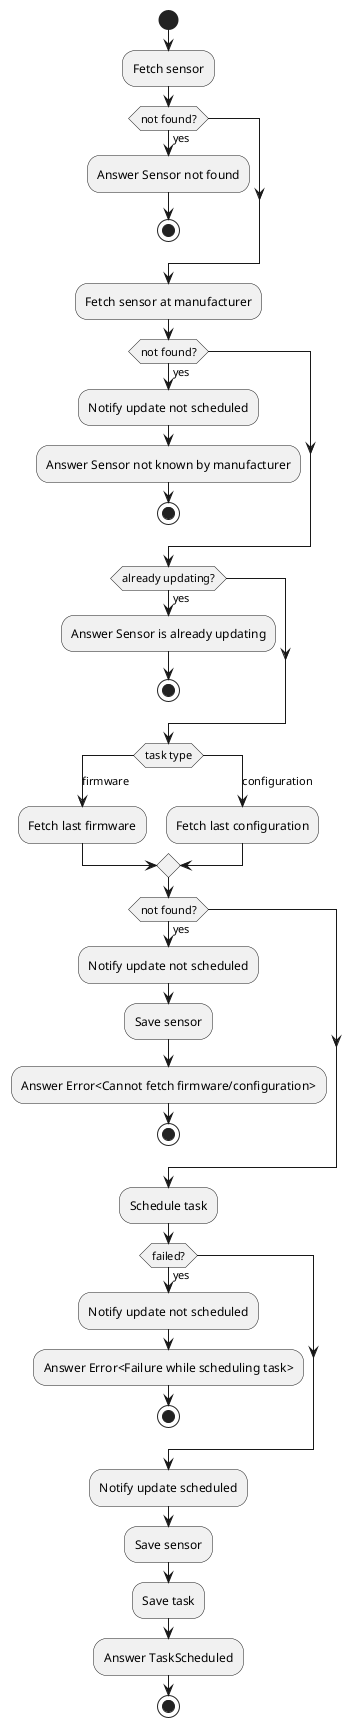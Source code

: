 @startuml
start

:Fetch sensor;

if (not found?) then (yes)
  :Answer Sensor not found;
  stop
endif

:Fetch sensor at manufacturer;

if (not found?) then (yes)
  :Notify update not scheduled;
  :Answer Sensor not known by manufacturer;
  stop
endif

if (already updating?) then (yes)
  :Answer Sensor is already updating;
  stop
endif

switch (task type)
    case (firmware)
      :Fetch last firmware;

    case (configuration)
      :Fetch last configuration;

endswitch

if (not found?) then (yes)
  :Notify update not scheduled;
  :Save sensor;
  :Answer Error<Cannot fetch firmware/configuration>;
  stop
endif

:Schedule task;
if (failed?) then (yes)
  :Notify update not scheduled;
  :Answer Error<Failure while scheduling task>;

  stop
endif

:Notify update scheduled;
:Save sensor;
:Save task;

:Answer TaskScheduled;
stop
@enduml